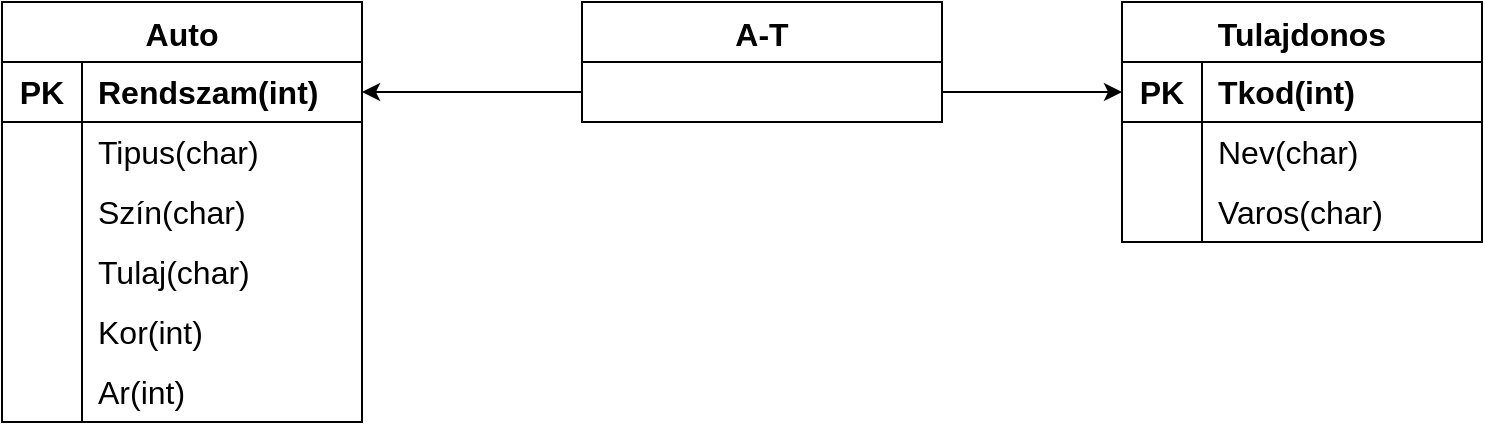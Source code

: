 <mxfile version="26.2.14">
  <diagram name="1 oldal" id="kolepFCdxbACid74wi64">
    <mxGraphModel dx="1158" dy="626" grid="1" gridSize="10" guides="1" tooltips="1" connect="1" arrows="1" fold="1" page="1" pageScale="1" pageWidth="827" pageHeight="1169" math="0" shadow="0">
      <root>
        <mxCell id="0" />
        <mxCell id="1" parent="0" />
        <mxCell id="3PrR_tHGrMDQuROmw7DV-27" value="A-T" style="shape=table;startSize=30;container=1;collapsible=0;childLayout=tableLayout;fixedRows=1;rowLines=0;fontStyle=1;strokeColor=default;fontSize=16;" vertex="1" parent="1">
          <mxGeometry x="334" y="430" width="180" height="60" as="geometry" />
        </mxCell>
        <mxCell id="3PrR_tHGrMDQuROmw7DV-28" value="" style="shape=tableRow;horizontal=0;startSize=0;swimlaneHead=0;swimlaneBody=0;top=0;left=0;bottom=0;right=0;collapsible=0;dropTarget=0;fillColor=none;points=[[0,0.5],[1,0.5]];portConstraint=eastwest;strokeColor=inherit;fontSize=16;" vertex="1" parent="3PrR_tHGrMDQuROmw7DV-27">
          <mxGeometry y="30" width="180" height="30" as="geometry" />
        </mxCell>
        <mxCell id="3PrR_tHGrMDQuROmw7DV-29" value="" style="shape=partialRectangle;html=1;whiteSpace=wrap;connectable=0;fillColor=none;top=0;left=0;bottom=0;right=0;overflow=hidden;pointerEvents=1;strokeColor=inherit;fontSize=16;rowspan=1;colspan=2;" vertex="1" parent="3PrR_tHGrMDQuROmw7DV-28">
          <mxGeometry width="180" height="30" as="geometry">
            <mxRectangle width="40" height="30" as="alternateBounds" />
          </mxGeometry>
        </mxCell>
        <mxCell id="3PrR_tHGrMDQuROmw7DV-30" value="" style="shape=partialRectangle;html=1;whiteSpace=wrap;connectable=0;fillColor=none;top=0;left=0;bottom=0;right=0;align=left;spacingLeft=6;overflow=hidden;strokeColor=inherit;fontSize=16;" vertex="1" visible="0" parent="3PrR_tHGrMDQuROmw7DV-28">
          <mxGeometry x="40" width="140" height="30" as="geometry">
            <mxRectangle width="140" height="30" as="alternateBounds" />
          </mxGeometry>
        </mxCell>
        <mxCell id="3PrR_tHGrMDQuROmw7DV-37" value="Tulajdonos" style="shape=table;startSize=30;container=1;collapsible=0;childLayout=tableLayout;fixedRows=1;rowLines=0;fontStyle=1;strokeColor=default;fontSize=16;" vertex="1" parent="1">
          <mxGeometry x="604" y="430" width="180" height="120" as="geometry" />
        </mxCell>
        <mxCell id="3PrR_tHGrMDQuROmw7DV-38" value="" style="shape=tableRow;horizontal=0;startSize=0;swimlaneHead=0;swimlaneBody=0;top=0;left=0;bottom=0;right=0;collapsible=0;dropTarget=0;fillColor=none;points=[[0,0.5],[1,0.5]];portConstraint=eastwest;strokeColor=inherit;fontSize=16;" vertex="1" parent="3PrR_tHGrMDQuROmw7DV-37">
          <mxGeometry y="30" width="180" height="30" as="geometry" />
        </mxCell>
        <mxCell id="3PrR_tHGrMDQuROmw7DV-39" value="&lt;b&gt;PK&lt;/b&gt;" style="shape=partialRectangle;html=1;whiteSpace=wrap;connectable=0;fillColor=none;top=0;left=0;bottom=1;right=0;overflow=hidden;pointerEvents=1;strokeColor=inherit;fontSize=16;" vertex="1" parent="3PrR_tHGrMDQuROmw7DV-38">
          <mxGeometry width="40" height="30" as="geometry">
            <mxRectangle width="40" height="30" as="alternateBounds" />
          </mxGeometry>
        </mxCell>
        <mxCell id="3PrR_tHGrMDQuROmw7DV-40" value="&lt;b&gt;Tkod(int)&lt;/b&gt;" style="shape=partialRectangle;html=1;whiteSpace=wrap;connectable=0;fillColor=none;top=0;left=0;bottom=1;right=0;align=left;spacingLeft=6;overflow=hidden;strokeColor=inherit;fontSize=16;" vertex="1" parent="3PrR_tHGrMDQuROmw7DV-38">
          <mxGeometry x="40" width="140" height="30" as="geometry">
            <mxRectangle width="140" height="30" as="alternateBounds" />
          </mxGeometry>
        </mxCell>
        <mxCell id="3PrR_tHGrMDQuROmw7DV-41" value="" style="shape=tableRow;horizontal=0;startSize=0;swimlaneHead=0;swimlaneBody=0;top=0;left=0;bottom=0;right=0;collapsible=0;dropTarget=0;fillColor=none;points=[[0,0.5],[1,0.5]];portConstraint=eastwest;strokeColor=inherit;fontSize=16;" vertex="1" parent="3PrR_tHGrMDQuROmw7DV-37">
          <mxGeometry y="60" width="180" height="30" as="geometry" />
        </mxCell>
        <mxCell id="3PrR_tHGrMDQuROmw7DV-42" value="" style="shape=partialRectangle;html=1;whiteSpace=wrap;connectable=0;fillColor=none;top=0;left=0;bottom=0;right=0;overflow=hidden;strokeColor=inherit;fontSize=16;rowspan=2;colspan=1;" vertex="1" parent="3PrR_tHGrMDQuROmw7DV-41">
          <mxGeometry width="40" height="60" as="geometry">
            <mxRectangle width="40" height="30" as="alternateBounds" />
          </mxGeometry>
        </mxCell>
        <mxCell id="3PrR_tHGrMDQuROmw7DV-43" value="Nev(char)" style="shape=partialRectangle;html=1;whiteSpace=wrap;connectable=0;fillColor=none;top=0;left=0;bottom=0;right=0;align=left;spacingLeft=6;overflow=hidden;strokeColor=inherit;fontSize=16;" vertex="1" parent="3PrR_tHGrMDQuROmw7DV-41">
          <mxGeometry x="40" width="140" height="30" as="geometry">
            <mxRectangle width="140" height="30" as="alternateBounds" />
          </mxGeometry>
        </mxCell>
        <mxCell id="3PrR_tHGrMDQuROmw7DV-44" value="" style="shape=tableRow;horizontal=0;startSize=0;swimlaneHead=0;swimlaneBody=0;top=0;left=0;bottom=0;right=0;collapsible=0;dropTarget=0;fillColor=none;points=[[0,0.5],[1,0.5]];portConstraint=eastwest;strokeColor=inherit;fontSize=16;" vertex="1" parent="3PrR_tHGrMDQuROmw7DV-37">
          <mxGeometry y="90" width="180" height="30" as="geometry" />
        </mxCell>
        <mxCell id="3PrR_tHGrMDQuROmw7DV-45" value="3" style="shape=partialRectangle;html=1;whiteSpace=wrap;connectable=0;fillColor=none;top=0;left=0;bottom=0;right=0;overflow=hidden;strokeColor=inherit;fontSize=16;" vertex="1" visible="0" parent="3PrR_tHGrMDQuROmw7DV-44">
          <mxGeometry width="40" height="30" as="geometry">
            <mxRectangle width="40" height="30" as="alternateBounds" />
          </mxGeometry>
        </mxCell>
        <mxCell id="3PrR_tHGrMDQuROmw7DV-46" value="Varos(char)" style="shape=partialRectangle;html=1;whiteSpace=wrap;connectable=0;fillColor=none;top=0;left=0;bottom=0;right=0;align=left;spacingLeft=6;overflow=hidden;strokeColor=inherit;fontSize=16;" vertex="1" parent="3PrR_tHGrMDQuROmw7DV-44">
          <mxGeometry x="40" width="140" height="30" as="geometry">
            <mxRectangle width="140" height="30" as="alternateBounds" />
          </mxGeometry>
        </mxCell>
        <mxCell id="3PrR_tHGrMDQuROmw7DV-47" value="Auto" style="shape=table;startSize=30;container=1;collapsible=0;childLayout=tableLayout;fixedRows=1;rowLines=0;fontStyle=1;strokeColor=default;fontSize=16;" vertex="1" parent="1">
          <mxGeometry x="44" y="430" width="180" height="210" as="geometry" />
        </mxCell>
        <mxCell id="3PrR_tHGrMDQuROmw7DV-48" value="" style="shape=tableRow;horizontal=0;startSize=0;swimlaneHead=0;swimlaneBody=0;top=0;left=0;bottom=0;right=0;collapsible=0;dropTarget=0;fillColor=none;points=[[0,0.5],[1,0.5]];portConstraint=eastwest;strokeColor=inherit;fontSize=16;" vertex="1" parent="3PrR_tHGrMDQuROmw7DV-47">
          <mxGeometry y="30" width="180" height="30" as="geometry" />
        </mxCell>
        <mxCell id="3PrR_tHGrMDQuROmw7DV-49" value="PK" style="shape=partialRectangle;html=1;whiteSpace=wrap;connectable=0;fillColor=none;top=0;left=0;bottom=1;right=0;overflow=hidden;pointerEvents=1;strokeColor=inherit;fontSize=16;fontStyle=1" vertex="1" parent="3PrR_tHGrMDQuROmw7DV-48">
          <mxGeometry width="40" height="30" as="geometry">
            <mxRectangle width="40" height="30" as="alternateBounds" />
          </mxGeometry>
        </mxCell>
        <mxCell id="3PrR_tHGrMDQuROmw7DV-50" value="Rendszam(int)" style="shape=partialRectangle;html=1;whiteSpace=wrap;connectable=0;fillColor=none;top=0;left=0;bottom=1;right=0;align=left;spacingLeft=6;overflow=hidden;strokeColor=inherit;fontSize=16;fontStyle=1" vertex="1" parent="3PrR_tHGrMDQuROmw7DV-48">
          <mxGeometry x="40" width="140" height="30" as="geometry">
            <mxRectangle width="140" height="30" as="alternateBounds" />
          </mxGeometry>
        </mxCell>
        <mxCell id="3PrR_tHGrMDQuROmw7DV-51" value="" style="shape=tableRow;horizontal=0;startSize=0;swimlaneHead=0;swimlaneBody=0;top=0;left=0;bottom=0;right=0;collapsible=0;dropTarget=0;fillColor=none;points=[[0,0.5],[1,0.5]];portConstraint=eastwest;strokeColor=inherit;fontSize=16;" vertex="1" parent="3PrR_tHGrMDQuROmw7DV-47">
          <mxGeometry y="60" width="180" height="30" as="geometry" />
        </mxCell>
        <mxCell id="3PrR_tHGrMDQuROmw7DV-52" value="" style="shape=partialRectangle;html=1;whiteSpace=wrap;connectable=0;fillColor=none;top=0;left=0;bottom=0;right=0;overflow=hidden;strokeColor=inherit;fontSize=16;rowspan=2;colspan=1;" vertex="1" parent="3PrR_tHGrMDQuROmw7DV-51">
          <mxGeometry width="40" height="60" as="geometry">
            <mxRectangle width="40" height="30" as="alternateBounds" />
          </mxGeometry>
        </mxCell>
        <mxCell id="3PrR_tHGrMDQuROmw7DV-53" value="Tipus(char)" style="shape=partialRectangle;html=1;whiteSpace=wrap;connectable=0;fillColor=none;top=0;left=0;bottom=0;right=0;align=left;spacingLeft=6;overflow=hidden;strokeColor=inherit;fontSize=16;" vertex="1" parent="3PrR_tHGrMDQuROmw7DV-51">
          <mxGeometry x="40" width="140" height="30" as="geometry">
            <mxRectangle width="140" height="30" as="alternateBounds" />
          </mxGeometry>
        </mxCell>
        <mxCell id="3PrR_tHGrMDQuROmw7DV-54" value="" style="shape=tableRow;horizontal=0;startSize=0;swimlaneHead=0;swimlaneBody=0;top=0;left=0;bottom=0;right=0;collapsible=0;dropTarget=0;fillColor=none;points=[[0,0.5],[1,0.5]];portConstraint=eastwest;strokeColor=inherit;fontSize=16;" vertex="1" parent="3PrR_tHGrMDQuROmw7DV-47">
          <mxGeometry y="90" width="180" height="30" as="geometry" />
        </mxCell>
        <mxCell id="3PrR_tHGrMDQuROmw7DV-55" value="3" style="shape=partialRectangle;html=1;whiteSpace=wrap;connectable=0;fillColor=none;top=0;left=0;bottom=0;right=0;overflow=hidden;strokeColor=inherit;fontSize=16;" vertex="1" visible="0" parent="3PrR_tHGrMDQuROmw7DV-54">
          <mxGeometry width="40" height="30" as="geometry">
            <mxRectangle width="40" height="30" as="alternateBounds" />
          </mxGeometry>
        </mxCell>
        <mxCell id="3PrR_tHGrMDQuROmw7DV-56" value="Szín(char)" style="shape=partialRectangle;html=1;whiteSpace=wrap;connectable=0;fillColor=none;top=0;left=0;bottom=0;right=0;align=left;spacingLeft=6;overflow=hidden;strokeColor=inherit;fontSize=16;" vertex="1" parent="3PrR_tHGrMDQuROmw7DV-54">
          <mxGeometry x="40" width="140" height="30" as="geometry">
            <mxRectangle width="140" height="30" as="alternateBounds" />
          </mxGeometry>
        </mxCell>
        <mxCell id="3PrR_tHGrMDQuROmw7DV-57" style="shape=tableRow;horizontal=0;startSize=0;swimlaneHead=0;swimlaneBody=0;top=0;left=0;bottom=0;right=0;collapsible=0;dropTarget=0;fillColor=none;points=[[0,0.5],[1,0.5]];portConstraint=eastwest;strokeColor=inherit;fontSize=16;" vertex="1" parent="3PrR_tHGrMDQuROmw7DV-47">
          <mxGeometry y="120" width="180" height="30" as="geometry" />
        </mxCell>
        <mxCell id="3PrR_tHGrMDQuROmw7DV-58" style="shape=partialRectangle;html=1;whiteSpace=wrap;connectable=0;fillColor=none;top=0;left=0;bottom=0;right=0;overflow=hidden;strokeColor=inherit;fontSize=16;" vertex="1" parent="3PrR_tHGrMDQuROmw7DV-57">
          <mxGeometry width="40" height="30" as="geometry">
            <mxRectangle width="40" height="30" as="alternateBounds" />
          </mxGeometry>
        </mxCell>
        <mxCell id="3PrR_tHGrMDQuROmw7DV-59" value="Tulaj(char)" style="shape=partialRectangle;html=1;whiteSpace=wrap;connectable=0;fillColor=none;top=0;left=0;bottom=0;right=0;align=left;spacingLeft=6;overflow=hidden;strokeColor=inherit;fontSize=16;" vertex="1" parent="3PrR_tHGrMDQuROmw7DV-57">
          <mxGeometry x="40" width="140" height="30" as="geometry">
            <mxRectangle width="140" height="30" as="alternateBounds" />
          </mxGeometry>
        </mxCell>
        <mxCell id="3PrR_tHGrMDQuROmw7DV-60" style="shape=tableRow;horizontal=0;startSize=0;swimlaneHead=0;swimlaneBody=0;top=0;left=0;bottom=0;right=0;collapsible=0;dropTarget=0;fillColor=none;points=[[0,0.5],[1,0.5]];portConstraint=eastwest;strokeColor=inherit;fontSize=16;" vertex="1" parent="3PrR_tHGrMDQuROmw7DV-47">
          <mxGeometry y="150" width="180" height="30" as="geometry" />
        </mxCell>
        <mxCell id="3PrR_tHGrMDQuROmw7DV-61" style="shape=partialRectangle;html=1;whiteSpace=wrap;connectable=0;fillColor=none;top=0;left=0;bottom=0;right=0;overflow=hidden;strokeColor=inherit;fontSize=16;" vertex="1" parent="3PrR_tHGrMDQuROmw7DV-60">
          <mxGeometry width="40" height="30" as="geometry">
            <mxRectangle width="40" height="30" as="alternateBounds" />
          </mxGeometry>
        </mxCell>
        <mxCell id="3PrR_tHGrMDQuROmw7DV-62" value="Kor(int)" style="shape=partialRectangle;html=1;whiteSpace=wrap;connectable=0;fillColor=none;top=0;left=0;bottom=0;right=0;align=left;spacingLeft=6;overflow=hidden;strokeColor=inherit;fontSize=16;" vertex="1" parent="3PrR_tHGrMDQuROmw7DV-60">
          <mxGeometry x="40" width="140" height="30" as="geometry">
            <mxRectangle width="140" height="30" as="alternateBounds" />
          </mxGeometry>
        </mxCell>
        <mxCell id="3PrR_tHGrMDQuROmw7DV-63" style="shape=tableRow;horizontal=0;startSize=0;swimlaneHead=0;swimlaneBody=0;top=0;left=0;bottom=0;right=0;collapsible=0;dropTarget=0;fillColor=none;points=[[0,0.5],[1,0.5]];portConstraint=eastwest;strokeColor=inherit;fontSize=16;" vertex="1" parent="3PrR_tHGrMDQuROmw7DV-47">
          <mxGeometry y="180" width="180" height="30" as="geometry" />
        </mxCell>
        <mxCell id="3PrR_tHGrMDQuROmw7DV-64" style="shape=partialRectangle;html=1;whiteSpace=wrap;connectable=0;fillColor=none;top=0;left=0;bottom=0;right=0;overflow=hidden;strokeColor=inherit;fontSize=16;" vertex="1" parent="3PrR_tHGrMDQuROmw7DV-63">
          <mxGeometry width="40" height="30" as="geometry">
            <mxRectangle width="40" height="30" as="alternateBounds" />
          </mxGeometry>
        </mxCell>
        <mxCell id="3PrR_tHGrMDQuROmw7DV-65" value="Ar(int)" style="shape=partialRectangle;html=1;whiteSpace=wrap;connectable=0;fillColor=none;top=0;left=0;bottom=0;right=0;align=left;spacingLeft=6;overflow=hidden;strokeColor=inherit;fontSize=16;" vertex="1" parent="3PrR_tHGrMDQuROmw7DV-63">
          <mxGeometry x="40" width="140" height="30" as="geometry">
            <mxRectangle width="140" height="30" as="alternateBounds" />
          </mxGeometry>
        </mxCell>
        <mxCell id="3PrR_tHGrMDQuROmw7DV-66" style="edgeStyle=orthogonalEdgeStyle;rounded=0;orthogonalLoop=1;jettySize=auto;html=1;exitX=0;exitY=0.5;exitDx=0;exitDy=0;entryX=1;entryY=0.5;entryDx=0;entryDy=0;" edge="1" parent="1" source="3PrR_tHGrMDQuROmw7DV-28" target="3PrR_tHGrMDQuROmw7DV-48">
          <mxGeometry relative="1" as="geometry" />
        </mxCell>
        <mxCell id="3PrR_tHGrMDQuROmw7DV-67" style="edgeStyle=orthogonalEdgeStyle;rounded=0;orthogonalLoop=1;jettySize=auto;html=1;exitX=1;exitY=0.5;exitDx=0;exitDy=0;entryX=0;entryY=0.5;entryDx=0;entryDy=0;" edge="1" parent="1" source="3PrR_tHGrMDQuROmw7DV-28" target="3PrR_tHGrMDQuROmw7DV-38">
          <mxGeometry relative="1" as="geometry" />
        </mxCell>
      </root>
    </mxGraphModel>
  </diagram>
</mxfile>
